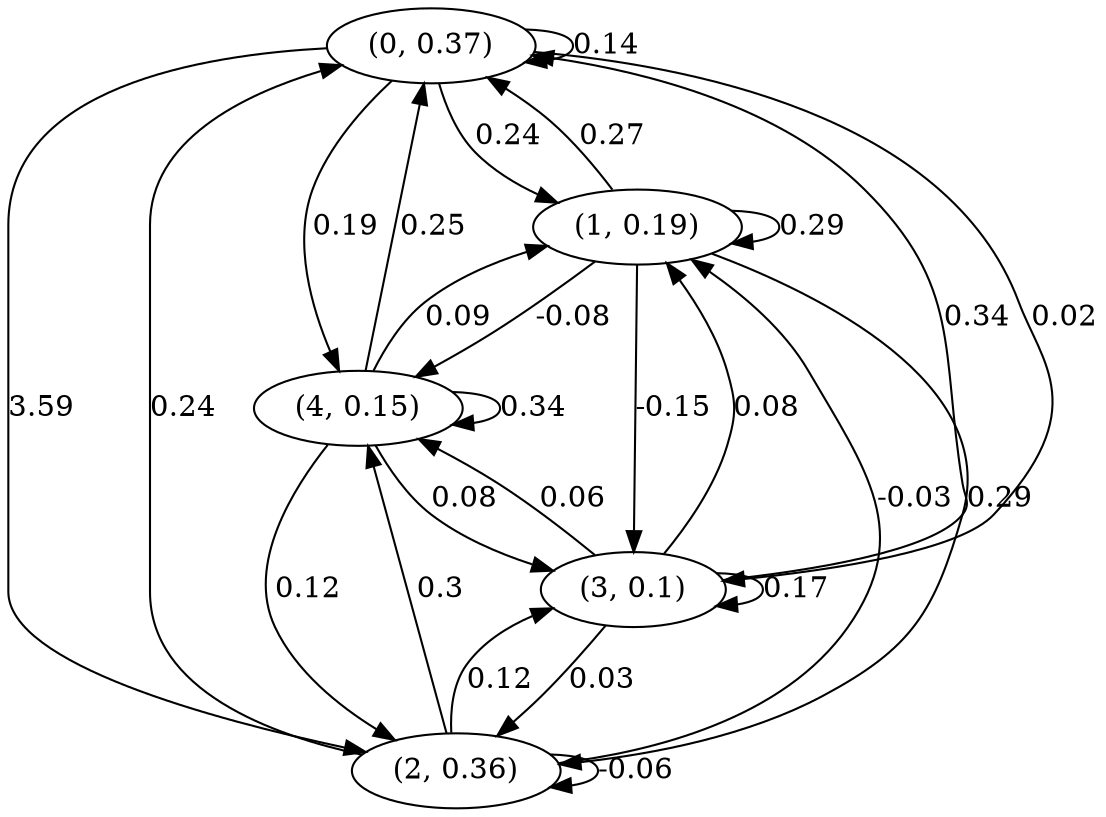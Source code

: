 digraph {
    0 [ label = "(0, 0.37)" ]
    1 [ label = "(1, 0.19)" ]
    2 [ label = "(2, 0.36)" ]
    3 [ label = "(3, 0.1)" ]
    4 [ label = "(4, 0.15)" ]
    0 -> 0 [ label = "0.14" ]
    1 -> 1 [ label = "0.29" ]
    2 -> 2 [ label = "-0.06" ]
    3 -> 3 [ label = "0.17" ]
    4 -> 4 [ label = "0.34" ]
    1 -> 0 [ label = "0.27" ]
    2 -> 0 [ label = "0.24" ]
    3 -> 0 [ label = "0.34" ]
    4 -> 0 [ label = "0.25" ]
    0 -> 1 [ label = "0.24" ]
    2 -> 1 [ label = "-0.03" ]
    3 -> 1 [ label = "0.08" ]
    4 -> 1 [ label = "0.09" ]
    0 -> 2 [ label = "3.59" ]
    1 -> 2 [ label = "0.29" ]
    3 -> 2 [ label = "0.03" ]
    4 -> 2 [ label = "0.12" ]
    0 -> 3 [ label = "0.02" ]
    1 -> 3 [ label = "-0.15" ]
    2 -> 3 [ label = "0.12" ]
    4 -> 3 [ label = "0.08" ]
    0 -> 4 [ label = "0.19" ]
    1 -> 4 [ label = "-0.08" ]
    2 -> 4 [ label = "0.3" ]
    3 -> 4 [ label = "0.06" ]
}


